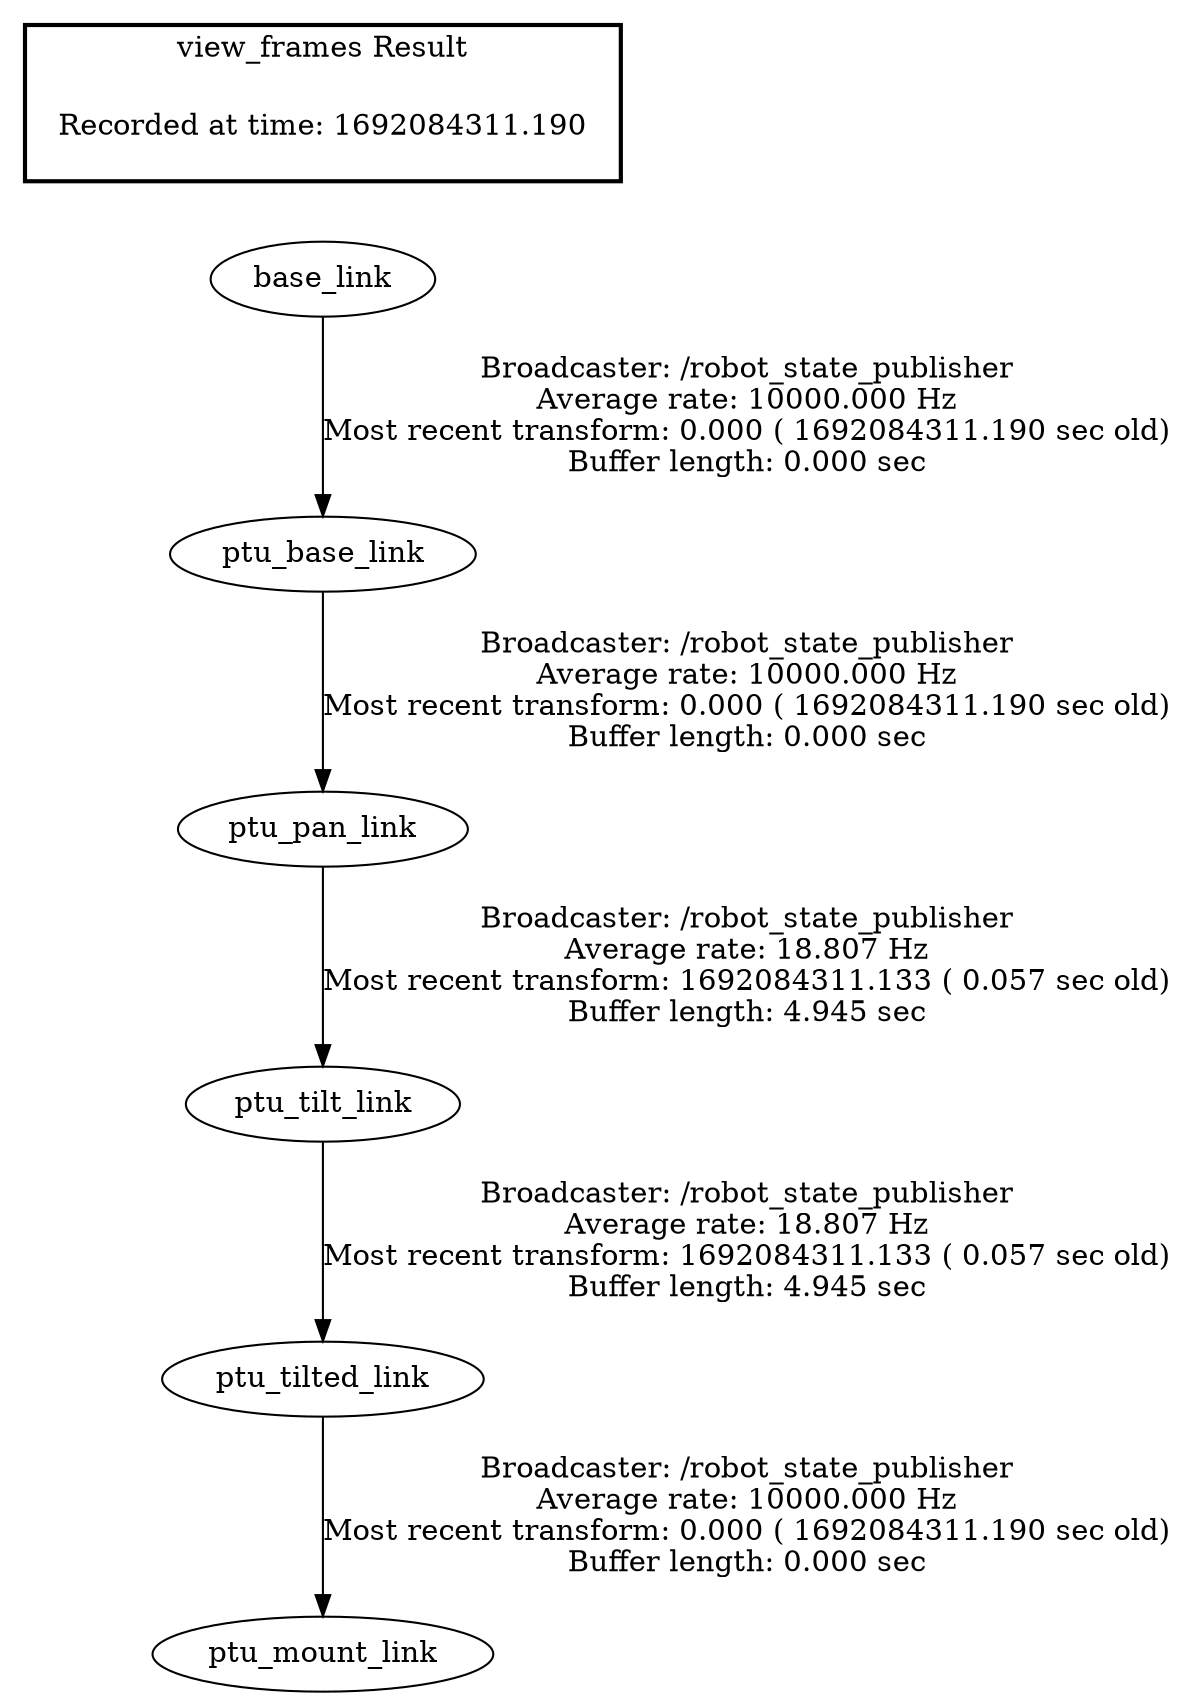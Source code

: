 digraph G {
"base_link" -> "ptu_base_link"[label="Broadcaster: /robot_state_publisher\nAverage rate: 10000.000 Hz\nMost recent transform: 0.000 ( 1692084311.190 sec old)\nBuffer length: 0.000 sec\n"];
"ptu_base_link" -> "ptu_pan_link"[label="Broadcaster: /robot_state_publisher\nAverage rate: 10000.000 Hz\nMost recent transform: 0.000 ( 1692084311.190 sec old)\nBuffer length: 0.000 sec\n"];
"ptu_tilted_link" -> "ptu_mount_link"[label="Broadcaster: /robot_state_publisher\nAverage rate: 10000.000 Hz\nMost recent transform: 0.000 ( 1692084311.190 sec old)\nBuffer length: 0.000 sec\n"];
"ptu_tilt_link" -> "ptu_tilted_link"[label="Broadcaster: /robot_state_publisher\nAverage rate: 18.807 Hz\nMost recent transform: 1692084311.133 ( 0.057 sec old)\nBuffer length: 4.945 sec\n"];
"ptu_pan_link" -> "ptu_tilt_link"[label="Broadcaster: /robot_state_publisher\nAverage rate: 18.807 Hz\nMost recent transform: 1692084311.133 ( 0.057 sec old)\nBuffer length: 4.945 sec\n"];
edge [style=invis];
 subgraph cluster_legend { style=bold; color=black; label ="view_frames Result";
"Recorded at time: 1692084311.190"[ shape=plaintext ] ;
 }->"base_link";
}
